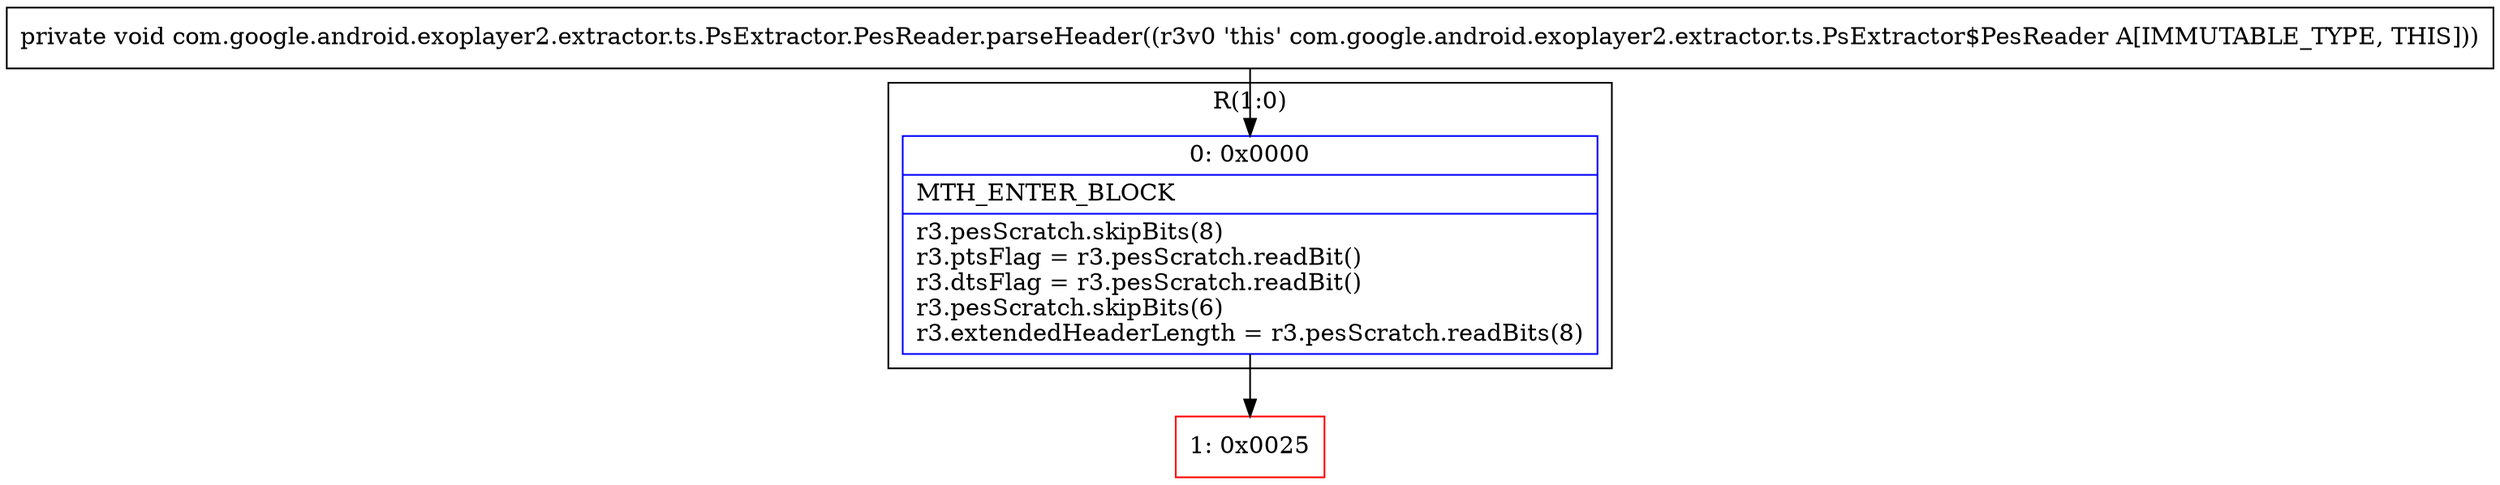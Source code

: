 digraph "CFG forcom.google.android.exoplayer2.extractor.ts.PsExtractor.PesReader.parseHeader()V" {
subgraph cluster_Region_1180336455 {
label = "R(1:0)";
node [shape=record,color=blue];
Node_0 [shape=record,label="{0\:\ 0x0000|MTH_ENTER_BLOCK\l|r3.pesScratch.skipBits(8)\lr3.ptsFlag = r3.pesScratch.readBit()\lr3.dtsFlag = r3.pesScratch.readBit()\lr3.pesScratch.skipBits(6)\lr3.extendedHeaderLength = r3.pesScratch.readBits(8)\l}"];
}
Node_1 [shape=record,color=red,label="{1\:\ 0x0025}"];
MethodNode[shape=record,label="{private void com.google.android.exoplayer2.extractor.ts.PsExtractor.PesReader.parseHeader((r3v0 'this' com.google.android.exoplayer2.extractor.ts.PsExtractor$PesReader A[IMMUTABLE_TYPE, THIS])) }"];
MethodNode -> Node_0;
Node_0 -> Node_1;
}

